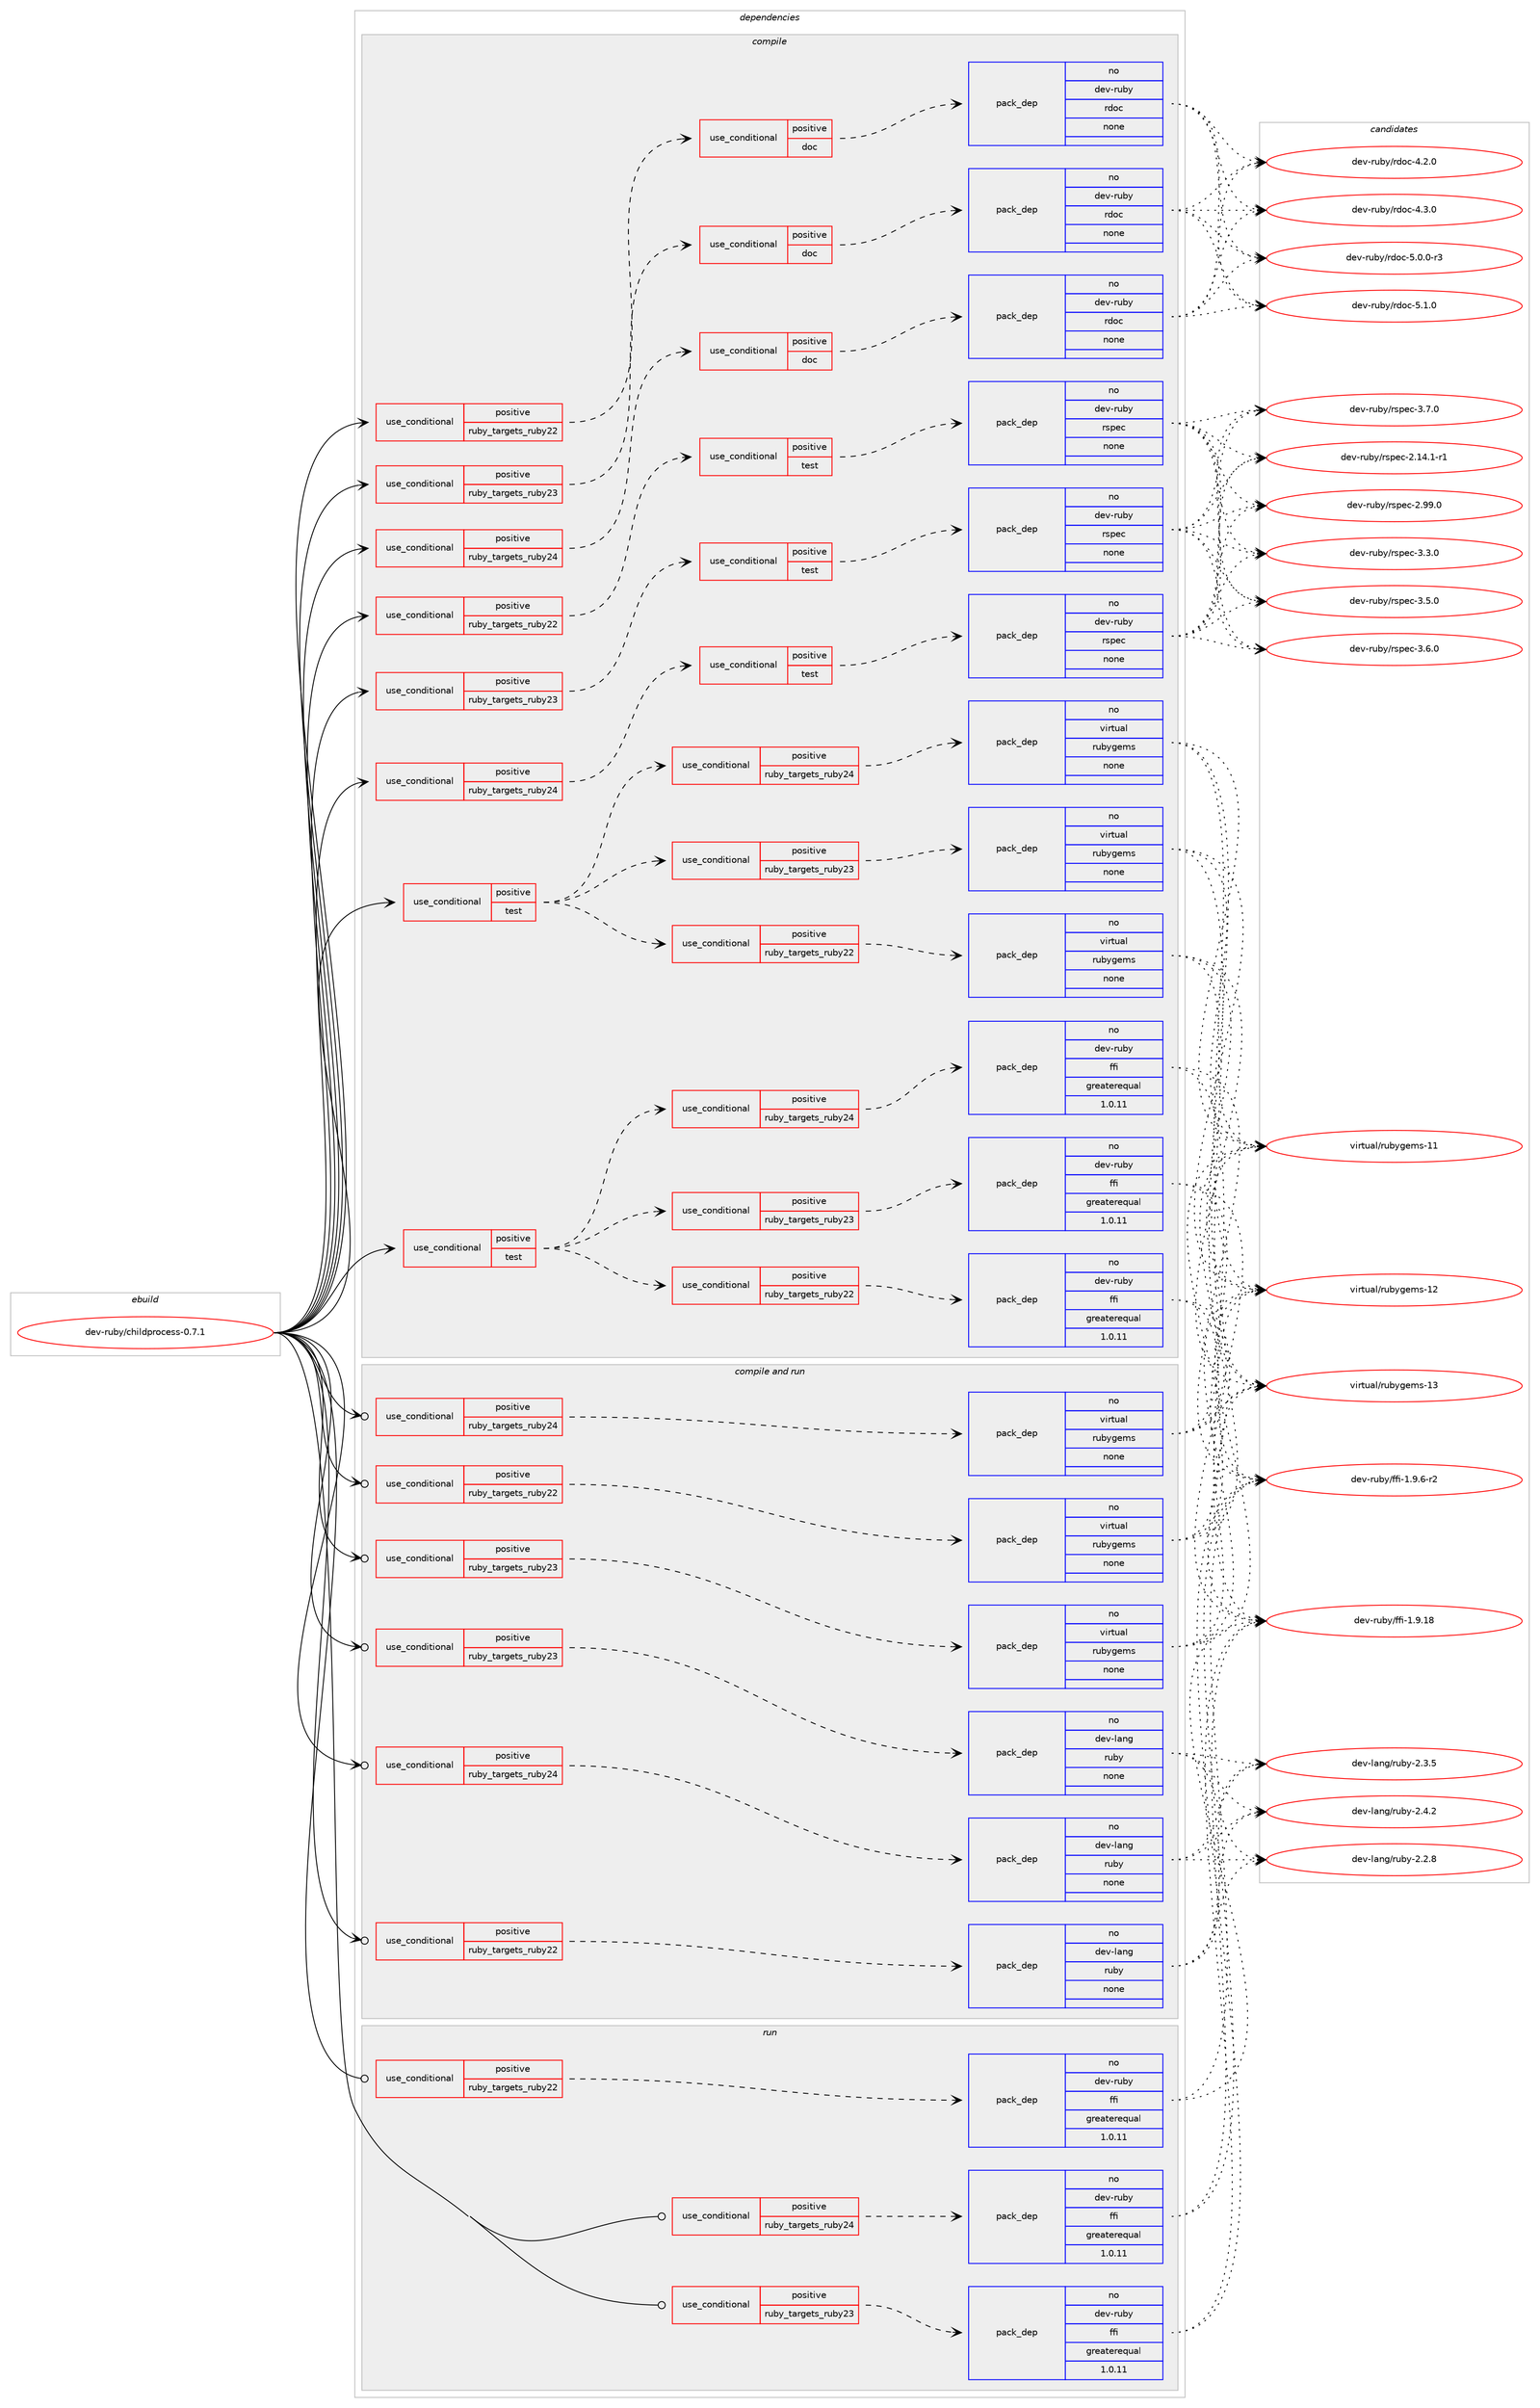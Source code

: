 digraph prolog {

# *************
# Graph options
# *************

newrank=true;
concentrate=true;
compound=true;
graph [rankdir=LR,fontname=Helvetica,fontsize=10,ranksep=1.5];#, ranksep=2.5, nodesep=0.2];
edge  [arrowhead=vee];
node  [fontname=Helvetica,fontsize=10];

# **********
# The ebuild
# **********

subgraph cluster_leftcol {
color=gray;
rank=same;
label=<<i>ebuild</i>>;
id [label="dev-ruby/childprocess-0.7.1", color=red, width=4, href="../dev-ruby/childprocess-0.7.1.svg"];
}

# ****************
# The dependencies
# ****************

subgraph cluster_midcol {
color=gray;
label=<<i>dependencies</i>>;
subgraph cluster_compile {
fillcolor="#eeeeee";
style=filled;
label=<<i>compile</i>>;
subgraph cond53985 {
dependency232827 [label=<<TABLE BORDER="0" CELLBORDER="1" CELLSPACING="0" CELLPADDING="4"><TR><TD ROWSPAN="3" CELLPADDING="10">use_conditional</TD></TR><TR><TD>positive</TD></TR><TR><TD>ruby_targets_ruby22</TD></TR></TABLE>>, shape=none, color=red];
subgraph cond53986 {
dependency232828 [label=<<TABLE BORDER="0" CELLBORDER="1" CELLSPACING="0" CELLPADDING="4"><TR><TD ROWSPAN="3" CELLPADDING="10">use_conditional</TD></TR><TR><TD>positive</TD></TR><TR><TD>doc</TD></TR></TABLE>>, shape=none, color=red];
subgraph pack174768 {
dependency232829 [label=<<TABLE BORDER="0" CELLBORDER="1" CELLSPACING="0" CELLPADDING="4" WIDTH="220"><TR><TD ROWSPAN="6" CELLPADDING="30">pack_dep</TD></TR><TR><TD WIDTH="110">no</TD></TR><TR><TD>dev-ruby</TD></TR><TR><TD>rdoc</TD></TR><TR><TD>none</TD></TR><TR><TD></TD></TR></TABLE>>, shape=none, color=blue];
}
dependency232828:e -> dependency232829:w [weight=20,style="dashed",arrowhead="vee"];
}
dependency232827:e -> dependency232828:w [weight=20,style="dashed",arrowhead="vee"];
}
id:e -> dependency232827:w [weight=20,style="solid",arrowhead="vee"];
subgraph cond53987 {
dependency232830 [label=<<TABLE BORDER="0" CELLBORDER="1" CELLSPACING="0" CELLPADDING="4"><TR><TD ROWSPAN="3" CELLPADDING="10">use_conditional</TD></TR><TR><TD>positive</TD></TR><TR><TD>ruby_targets_ruby22</TD></TR></TABLE>>, shape=none, color=red];
subgraph cond53988 {
dependency232831 [label=<<TABLE BORDER="0" CELLBORDER="1" CELLSPACING="0" CELLPADDING="4"><TR><TD ROWSPAN="3" CELLPADDING="10">use_conditional</TD></TR><TR><TD>positive</TD></TR><TR><TD>test</TD></TR></TABLE>>, shape=none, color=red];
subgraph pack174769 {
dependency232832 [label=<<TABLE BORDER="0" CELLBORDER="1" CELLSPACING="0" CELLPADDING="4" WIDTH="220"><TR><TD ROWSPAN="6" CELLPADDING="30">pack_dep</TD></TR><TR><TD WIDTH="110">no</TD></TR><TR><TD>dev-ruby</TD></TR><TR><TD>rspec</TD></TR><TR><TD>none</TD></TR><TR><TD></TD></TR></TABLE>>, shape=none, color=blue];
}
dependency232831:e -> dependency232832:w [weight=20,style="dashed",arrowhead="vee"];
}
dependency232830:e -> dependency232831:w [weight=20,style="dashed",arrowhead="vee"];
}
id:e -> dependency232830:w [weight=20,style="solid",arrowhead="vee"];
subgraph cond53989 {
dependency232833 [label=<<TABLE BORDER="0" CELLBORDER="1" CELLSPACING="0" CELLPADDING="4"><TR><TD ROWSPAN="3" CELLPADDING="10">use_conditional</TD></TR><TR><TD>positive</TD></TR><TR><TD>ruby_targets_ruby23</TD></TR></TABLE>>, shape=none, color=red];
subgraph cond53990 {
dependency232834 [label=<<TABLE BORDER="0" CELLBORDER="1" CELLSPACING="0" CELLPADDING="4"><TR><TD ROWSPAN="3" CELLPADDING="10">use_conditional</TD></TR><TR><TD>positive</TD></TR><TR><TD>doc</TD></TR></TABLE>>, shape=none, color=red];
subgraph pack174770 {
dependency232835 [label=<<TABLE BORDER="0" CELLBORDER="1" CELLSPACING="0" CELLPADDING="4" WIDTH="220"><TR><TD ROWSPAN="6" CELLPADDING="30">pack_dep</TD></TR><TR><TD WIDTH="110">no</TD></TR><TR><TD>dev-ruby</TD></TR><TR><TD>rdoc</TD></TR><TR><TD>none</TD></TR><TR><TD></TD></TR></TABLE>>, shape=none, color=blue];
}
dependency232834:e -> dependency232835:w [weight=20,style="dashed",arrowhead="vee"];
}
dependency232833:e -> dependency232834:w [weight=20,style="dashed",arrowhead="vee"];
}
id:e -> dependency232833:w [weight=20,style="solid",arrowhead="vee"];
subgraph cond53991 {
dependency232836 [label=<<TABLE BORDER="0" CELLBORDER="1" CELLSPACING="0" CELLPADDING="4"><TR><TD ROWSPAN="3" CELLPADDING="10">use_conditional</TD></TR><TR><TD>positive</TD></TR><TR><TD>ruby_targets_ruby23</TD></TR></TABLE>>, shape=none, color=red];
subgraph cond53992 {
dependency232837 [label=<<TABLE BORDER="0" CELLBORDER="1" CELLSPACING="0" CELLPADDING="4"><TR><TD ROWSPAN="3" CELLPADDING="10">use_conditional</TD></TR><TR><TD>positive</TD></TR><TR><TD>test</TD></TR></TABLE>>, shape=none, color=red];
subgraph pack174771 {
dependency232838 [label=<<TABLE BORDER="0" CELLBORDER="1" CELLSPACING="0" CELLPADDING="4" WIDTH="220"><TR><TD ROWSPAN="6" CELLPADDING="30">pack_dep</TD></TR><TR><TD WIDTH="110">no</TD></TR><TR><TD>dev-ruby</TD></TR><TR><TD>rspec</TD></TR><TR><TD>none</TD></TR><TR><TD></TD></TR></TABLE>>, shape=none, color=blue];
}
dependency232837:e -> dependency232838:w [weight=20,style="dashed",arrowhead="vee"];
}
dependency232836:e -> dependency232837:w [weight=20,style="dashed",arrowhead="vee"];
}
id:e -> dependency232836:w [weight=20,style="solid",arrowhead="vee"];
subgraph cond53993 {
dependency232839 [label=<<TABLE BORDER="0" CELLBORDER="1" CELLSPACING="0" CELLPADDING="4"><TR><TD ROWSPAN="3" CELLPADDING="10">use_conditional</TD></TR><TR><TD>positive</TD></TR><TR><TD>ruby_targets_ruby24</TD></TR></TABLE>>, shape=none, color=red];
subgraph cond53994 {
dependency232840 [label=<<TABLE BORDER="0" CELLBORDER="1" CELLSPACING="0" CELLPADDING="4"><TR><TD ROWSPAN="3" CELLPADDING="10">use_conditional</TD></TR><TR><TD>positive</TD></TR><TR><TD>doc</TD></TR></TABLE>>, shape=none, color=red];
subgraph pack174772 {
dependency232841 [label=<<TABLE BORDER="0" CELLBORDER="1" CELLSPACING="0" CELLPADDING="4" WIDTH="220"><TR><TD ROWSPAN="6" CELLPADDING="30">pack_dep</TD></TR><TR><TD WIDTH="110">no</TD></TR><TR><TD>dev-ruby</TD></TR><TR><TD>rdoc</TD></TR><TR><TD>none</TD></TR><TR><TD></TD></TR></TABLE>>, shape=none, color=blue];
}
dependency232840:e -> dependency232841:w [weight=20,style="dashed",arrowhead="vee"];
}
dependency232839:e -> dependency232840:w [weight=20,style="dashed",arrowhead="vee"];
}
id:e -> dependency232839:w [weight=20,style="solid",arrowhead="vee"];
subgraph cond53995 {
dependency232842 [label=<<TABLE BORDER="0" CELLBORDER="1" CELLSPACING="0" CELLPADDING="4"><TR><TD ROWSPAN="3" CELLPADDING="10">use_conditional</TD></TR><TR><TD>positive</TD></TR><TR><TD>ruby_targets_ruby24</TD></TR></TABLE>>, shape=none, color=red];
subgraph cond53996 {
dependency232843 [label=<<TABLE BORDER="0" CELLBORDER="1" CELLSPACING="0" CELLPADDING="4"><TR><TD ROWSPAN="3" CELLPADDING="10">use_conditional</TD></TR><TR><TD>positive</TD></TR><TR><TD>test</TD></TR></TABLE>>, shape=none, color=red];
subgraph pack174773 {
dependency232844 [label=<<TABLE BORDER="0" CELLBORDER="1" CELLSPACING="0" CELLPADDING="4" WIDTH="220"><TR><TD ROWSPAN="6" CELLPADDING="30">pack_dep</TD></TR><TR><TD WIDTH="110">no</TD></TR><TR><TD>dev-ruby</TD></TR><TR><TD>rspec</TD></TR><TR><TD>none</TD></TR><TR><TD></TD></TR></TABLE>>, shape=none, color=blue];
}
dependency232843:e -> dependency232844:w [weight=20,style="dashed",arrowhead="vee"];
}
dependency232842:e -> dependency232843:w [weight=20,style="dashed",arrowhead="vee"];
}
id:e -> dependency232842:w [weight=20,style="solid",arrowhead="vee"];
subgraph cond53997 {
dependency232845 [label=<<TABLE BORDER="0" CELLBORDER="1" CELLSPACING="0" CELLPADDING="4"><TR><TD ROWSPAN="3" CELLPADDING="10">use_conditional</TD></TR><TR><TD>positive</TD></TR><TR><TD>test</TD></TR></TABLE>>, shape=none, color=red];
subgraph cond53998 {
dependency232846 [label=<<TABLE BORDER="0" CELLBORDER="1" CELLSPACING="0" CELLPADDING="4"><TR><TD ROWSPAN="3" CELLPADDING="10">use_conditional</TD></TR><TR><TD>positive</TD></TR><TR><TD>ruby_targets_ruby22</TD></TR></TABLE>>, shape=none, color=red];
subgraph pack174774 {
dependency232847 [label=<<TABLE BORDER="0" CELLBORDER="1" CELLSPACING="0" CELLPADDING="4" WIDTH="220"><TR><TD ROWSPAN="6" CELLPADDING="30">pack_dep</TD></TR><TR><TD WIDTH="110">no</TD></TR><TR><TD>dev-ruby</TD></TR><TR><TD>ffi</TD></TR><TR><TD>greaterequal</TD></TR><TR><TD>1.0.11</TD></TR></TABLE>>, shape=none, color=blue];
}
dependency232846:e -> dependency232847:w [weight=20,style="dashed",arrowhead="vee"];
}
dependency232845:e -> dependency232846:w [weight=20,style="dashed",arrowhead="vee"];
subgraph cond53999 {
dependency232848 [label=<<TABLE BORDER="0" CELLBORDER="1" CELLSPACING="0" CELLPADDING="4"><TR><TD ROWSPAN="3" CELLPADDING="10">use_conditional</TD></TR><TR><TD>positive</TD></TR><TR><TD>ruby_targets_ruby23</TD></TR></TABLE>>, shape=none, color=red];
subgraph pack174775 {
dependency232849 [label=<<TABLE BORDER="0" CELLBORDER="1" CELLSPACING="0" CELLPADDING="4" WIDTH="220"><TR><TD ROWSPAN="6" CELLPADDING="30">pack_dep</TD></TR><TR><TD WIDTH="110">no</TD></TR><TR><TD>dev-ruby</TD></TR><TR><TD>ffi</TD></TR><TR><TD>greaterequal</TD></TR><TR><TD>1.0.11</TD></TR></TABLE>>, shape=none, color=blue];
}
dependency232848:e -> dependency232849:w [weight=20,style="dashed",arrowhead="vee"];
}
dependency232845:e -> dependency232848:w [weight=20,style="dashed",arrowhead="vee"];
subgraph cond54000 {
dependency232850 [label=<<TABLE BORDER="0" CELLBORDER="1" CELLSPACING="0" CELLPADDING="4"><TR><TD ROWSPAN="3" CELLPADDING="10">use_conditional</TD></TR><TR><TD>positive</TD></TR><TR><TD>ruby_targets_ruby24</TD></TR></TABLE>>, shape=none, color=red];
subgraph pack174776 {
dependency232851 [label=<<TABLE BORDER="0" CELLBORDER="1" CELLSPACING="0" CELLPADDING="4" WIDTH="220"><TR><TD ROWSPAN="6" CELLPADDING="30">pack_dep</TD></TR><TR><TD WIDTH="110">no</TD></TR><TR><TD>dev-ruby</TD></TR><TR><TD>ffi</TD></TR><TR><TD>greaterequal</TD></TR><TR><TD>1.0.11</TD></TR></TABLE>>, shape=none, color=blue];
}
dependency232850:e -> dependency232851:w [weight=20,style="dashed",arrowhead="vee"];
}
dependency232845:e -> dependency232850:w [weight=20,style="dashed",arrowhead="vee"];
}
id:e -> dependency232845:w [weight=20,style="solid",arrowhead="vee"];
subgraph cond54001 {
dependency232852 [label=<<TABLE BORDER="0" CELLBORDER="1" CELLSPACING="0" CELLPADDING="4"><TR><TD ROWSPAN="3" CELLPADDING="10">use_conditional</TD></TR><TR><TD>positive</TD></TR><TR><TD>test</TD></TR></TABLE>>, shape=none, color=red];
subgraph cond54002 {
dependency232853 [label=<<TABLE BORDER="0" CELLBORDER="1" CELLSPACING="0" CELLPADDING="4"><TR><TD ROWSPAN="3" CELLPADDING="10">use_conditional</TD></TR><TR><TD>positive</TD></TR><TR><TD>ruby_targets_ruby22</TD></TR></TABLE>>, shape=none, color=red];
subgraph pack174777 {
dependency232854 [label=<<TABLE BORDER="0" CELLBORDER="1" CELLSPACING="0" CELLPADDING="4" WIDTH="220"><TR><TD ROWSPAN="6" CELLPADDING="30">pack_dep</TD></TR><TR><TD WIDTH="110">no</TD></TR><TR><TD>virtual</TD></TR><TR><TD>rubygems</TD></TR><TR><TD>none</TD></TR><TR><TD></TD></TR></TABLE>>, shape=none, color=blue];
}
dependency232853:e -> dependency232854:w [weight=20,style="dashed",arrowhead="vee"];
}
dependency232852:e -> dependency232853:w [weight=20,style="dashed",arrowhead="vee"];
subgraph cond54003 {
dependency232855 [label=<<TABLE BORDER="0" CELLBORDER="1" CELLSPACING="0" CELLPADDING="4"><TR><TD ROWSPAN="3" CELLPADDING="10">use_conditional</TD></TR><TR><TD>positive</TD></TR><TR><TD>ruby_targets_ruby23</TD></TR></TABLE>>, shape=none, color=red];
subgraph pack174778 {
dependency232856 [label=<<TABLE BORDER="0" CELLBORDER="1" CELLSPACING="0" CELLPADDING="4" WIDTH="220"><TR><TD ROWSPAN="6" CELLPADDING="30">pack_dep</TD></TR><TR><TD WIDTH="110">no</TD></TR><TR><TD>virtual</TD></TR><TR><TD>rubygems</TD></TR><TR><TD>none</TD></TR><TR><TD></TD></TR></TABLE>>, shape=none, color=blue];
}
dependency232855:e -> dependency232856:w [weight=20,style="dashed",arrowhead="vee"];
}
dependency232852:e -> dependency232855:w [weight=20,style="dashed",arrowhead="vee"];
subgraph cond54004 {
dependency232857 [label=<<TABLE BORDER="0" CELLBORDER="1" CELLSPACING="0" CELLPADDING="4"><TR><TD ROWSPAN="3" CELLPADDING="10">use_conditional</TD></TR><TR><TD>positive</TD></TR><TR><TD>ruby_targets_ruby24</TD></TR></TABLE>>, shape=none, color=red];
subgraph pack174779 {
dependency232858 [label=<<TABLE BORDER="0" CELLBORDER="1" CELLSPACING="0" CELLPADDING="4" WIDTH="220"><TR><TD ROWSPAN="6" CELLPADDING="30">pack_dep</TD></TR><TR><TD WIDTH="110">no</TD></TR><TR><TD>virtual</TD></TR><TR><TD>rubygems</TD></TR><TR><TD>none</TD></TR><TR><TD></TD></TR></TABLE>>, shape=none, color=blue];
}
dependency232857:e -> dependency232858:w [weight=20,style="dashed",arrowhead="vee"];
}
dependency232852:e -> dependency232857:w [weight=20,style="dashed",arrowhead="vee"];
}
id:e -> dependency232852:w [weight=20,style="solid",arrowhead="vee"];
}
subgraph cluster_compileandrun {
fillcolor="#eeeeee";
style=filled;
label=<<i>compile and run</i>>;
subgraph cond54005 {
dependency232859 [label=<<TABLE BORDER="0" CELLBORDER="1" CELLSPACING="0" CELLPADDING="4"><TR><TD ROWSPAN="3" CELLPADDING="10">use_conditional</TD></TR><TR><TD>positive</TD></TR><TR><TD>ruby_targets_ruby22</TD></TR></TABLE>>, shape=none, color=red];
subgraph pack174780 {
dependency232860 [label=<<TABLE BORDER="0" CELLBORDER="1" CELLSPACING="0" CELLPADDING="4" WIDTH="220"><TR><TD ROWSPAN="6" CELLPADDING="30">pack_dep</TD></TR><TR><TD WIDTH="110">no</TD></TR><TR><TD>dev-lang</TD></TR><TR><TD>ruby</TD></TR><TR><TD>none</TD></TR><TR><TD></TD></TR></TABLE>>, shape=none, color=blue];
}
dependency232859:e -> dependency232860:w [weight=20,style="dashed",arrowhead="vee"];
}
id:e -> dependency232859:w [weight=20,style="solid",arrowhead="odotvee"];
subgraph cond54006 {
dependency232861 [label=<<TABLE BORDER="0" CELLBORDER="1" CELLSPACING="0" CELLPADDING="4"><TR><TD ROWSPAN="3" CELLPADDING="10">use_conditional</TD></TR><TR><TD>positive</TD></TR><TR><TD>ruby_targets_ruby22</TD></TR></TABLE>>, shape=none, color=red];
subgraph pack174781 {
dependency232862 [label=<<TABLE BORDER="0" CELLBORDER="1" CELLSPACING="0" CELLPADDING="4" WIDTH="220"><TR><TD ROWSPAN="6" CELLPADDING="30">pack_dep</TD></TR><TR><TD WIDTH="110">no</TD></TR><TR><TD>virtual</TD></TR><TR><TD>rubygems</TD></TR><TR><TD>none</TD></TR><TR><TD></TD></TR></TABLE>>, shape=none, color=blue];
}
dependency232861:e -> dependency232862:w [weight=20,style="dashed",arrowhead="vee"];
}
id:e -> dependency232861:w [weight=20,style="solid",arrowhead="odotvee"];
subgraph cond54007 {
dependency232863 [label=<<TABLE BORDER="0" CELLBORDER="1" CELLSPACING="0" CELLPADDING="4"><TR><TD ROWSPAN="3" CELLPADDING="10">use_conditional</TD></TR><TR><TD>positive</TD></TR><TR><TD>ruby_targets_ruby23</TD></TR></TABLE>>, shape=none, color=red];
subgraph pack174782 {
dependency232864 [label=<<TABLE BORDER="0" CELLBORDER="1" CELLSPACING="0" CELLPADDING="4" WIDTH="220"><TR><TD ROWSPAN="6" CELLPADDING="30">pack_dep</TD></TR><TR><TD WIDTH="110">no</TD></TR><TR><TD>dev-lang</TD></TR><TR><TD>ruby</TD></TR><TR><TD>none</TD></TR><TR><TD></TD></TR></TABLE>>, shape=none, color=blue];
}
dependency232863:e -> dependency232864:w [weight=20,style="dashed",arrowhead="vee"];
}
id:e -> dependency232863:w [weight=20,style="solid",arrowhead="odotvee"];
subgraph cond54008 {
dependency232865 [label=<<TABLE BORDER="0" CELLBORDER="1" CELLSPACING="0" CELLPADDING="4"><TR><TD ROWSPAN="3" CELLPADDING="10">use_conditional</TD></TR><TR><TD>positive</TD></TR><TR><TD>ruby_targets_ruby23</TD></TR></TABLE>>, shape=none, color=red];
subgraph pack174783 {
dependency232866 [label=<<TABLE BORDER="0" CELLBORDER="1" CELLSPACING="0" CELLPADDING="4" WIDTH="220"><TR><TD ROWSPAN="6" CELLPADDING="30">pack_dep</TD></TR><TR><TD WIDTH="110">no</TD></TR><TR><TD>virtual</TD></TR><TR><TD>rubygems</TD></TR><TR><TD>none</TD></TR><TR><TD></TD></TR></TABLE>>, shape=none, color=blue];
}
dependency232865:e -> dependency232866:w [weight=20,style="dashed",arrowhead="vee"];
}
id:e -> dependency232865:w [weight=20,style="solid",arrowhead="odotvee"];
subgraph cond54009 {
dependency232867 [label=<<TABLE BORDER="0" CELLBORDER="1" CELLSPACING="0" CELLPADDING="4"><TR><TD ROWSPAN="3" CELLPADDING="10">use_conditional</TD></TR><TR><TD>positive</TD></TR><TR><TD>ruby_targets_ruby24</TD></TR></TABLE>>, shape=none, color=red];
subgraph pack174784 {
dependency232868 [label=<<TABLE BORDER="0" CELLBORDER="1" CELLSPACING="0" CELLPADDING="4" WIDTH="220"><TR><TD ROWSPAN="6" CELLPADDING="30">pack_dep</TD></TR><TR><TD WIDTH="110">no</TD></TR><TR><TD>dev-lang</TD></TR><TR><TD>ruby</TD></TR><TR><TD>none</TD></TR><TR><TD></TD></TR></TABLE>>, shape=none, color=blue];
}
dependency232867:e -> dependency232868:w [weight=20,style="dashed",arrowhead="vee"];
}
id:e -> dependency232867:w [weight=20,style="solid",arrowhead="odotvee"];
subgraph cond54010 {
dependency232869 [label=<<TABLE BORDER="0" CELLBORDER="1" CELLSPACING="0" CELLPADDING="4"><TR><TD ROWSPAN="3" CELLPADDING="10">use_conditional</TD></TR><TR><TD>positive</TD></TR><TR><TD>ruby_targets_ruby24</TD></TR></TABLE>>, shape=none, color=red];
subgraph pack174785 {
dependency232870 [label=<<TABLE BORDER="0" CELLBORDER="1" CELLSPACING="0" CELLPADDING="4" WIDTH="220"><TR><TD ROWSPAN="6" CELLPADDING="30">pack_dep</TD></TR><TR><TD WIDTH="110">no</TD></TR><TR><TD>virtual</TD></TR><TR><TD>rubygems</TD></TR><TR><TD>none</TD></TR><TR><TD></TD></TR></TABLE>>, shape=none, color=blue];
}
dependency232869:e -> dependency232870:w [weight=20,style="dashed",arrowhead="vee"];
}
id:e -> dependency232869:w [weight=20,style="solid",arrowhead="odotvee"];
}
subgraph cluster_run {
fillcolor="#eeeeee";
style=filled;
label=<<i>run</i>>;
subgraph cond54011 {
dependency232871 [label=<<TABLE BORDER="0" CELLBORDER="1" CELLSPACING="0" CELLPADDING="4"><TR><TD ROWSPAN="3" CELLPADDING="10">use_conditional</TD></TR><TR><TD>positive</TD></TR><TR><TD>ruby_targets_ruby22</TD></TR></TABLE>>, shape=none, color=red];
subgraph pack174786 {
dependency232872 [label=<<TABLE BORDER="0" CELLBORDER="1" CELLSPACING="0" CELLPADDING="4" WIDTH="220"><TR><TD ROWSPAN="6" CELLPADDING="30">pack_dep</TD></TR><TR><TD WIDTH="110">no</TD></TR><TR><TD>dev-ruby</TD></TR><TR><TD>ffi</TD></TR><TR><TD>greaterequal</TD></TR><TR><TD>1.0.11</TD></TR></TABLE>>, shape=none, color=blue];
}
dependency232871:e -> dependency232872:w [weight=20,style="dashed",arrowhead="vee"];
}
id:e -> dependency232871:w [weight=20,style="solid",arrowhead="odot"];
subgraph cond54012 {
dependency232873 [label=<<TABLE BORDER="0" CELLBORDER="1" CELLSPACING="0" CELLPADDING="4"><TR><TD ROWSPAN="3" CELLPADDING="10">use_conditional</TD></TR><TR><TD>positive</TD></TR><TR><TD>ruby_targets_ruby23</TD></TR></TABLE>>, shape=none, color=red];
subgraph pack174787 {
dependency232874 [label=<<TABLE BORDER="0" CELLBORDER="1" CELLSPACING="0" CELLPADDING="4" WIDTH="220"><TR><TD ROWSPAN="6" CELLPADDING="30">pack_dep</TD></TR><TR><TD WIDTH="110">no</TD></TR><TR><TD>dev-ruby</TD></TR><TR><TD>ffi</TD></TR><TR><TD>greaterequal</TD></TR><TR><TD>1.0.11</TD></TR></TABLE>>, shape=none, color=blue];
}
dependency232873:e -> dependency232874:w [weight=20,style="dashed",arrowhead="vee"];
}
id:e -> dependency232873:w [weight=20,style="solid",arrowhead="odot"];
subgraph cond54013 {
dependency232875 [label=<<TABLE BORDER="0" CELLBORDER="1" CELLSPACING="0" CELLPADDING="4"><TR><TD ROWSPAN="3" CELLPADDING="10">use_conditional</TD></TR><TR><TD>positive</TD></TR><TR><TD>ruby_targets_ruby24</TD></TR></TABLE>>, shape=none, color=red];
subgraph pack174788 {
dependency232876 [label=<<TABLE BORDER="0" CELLBORDER="1" CELLSPACING="0" CELLPADDING="4" WIDTH="220"><TR><TD ROWSPAN="6" CELLPADDING="30">pack_dep</TD></TR><TR><TD WIDTH="110">no</TD></TR><TR><TD>dev-ruby</TD></TR><TR><TD>ffi</TD></TR><TR><TD>greaterequal</TD></TR><TR><TD>1.0.11</TD></TR></TABLE>>, shape=none, color=blue];
}
dependency232875:e -> dependency232876:w [weight=20,style="dashed",arrowhead="vee"];
}
id:e -> dependency232875:w [weight=20,style="solid",arrowhead="odot"];
}
}

# **************
# The candidates
# **************

subgraph cluster_choices {
rank=same;
color=gray;
label=<<i>candidates</i>>;

subgraph choice174768 {
color=black;
nodesep=1;
choice10010111845114117981214711410011199455246504648 [label="dev-ruby/rdoc-4.2.0", color=red, width=4,href="../dev-ruby/rdoc-4.2.0.svg"];
choice10010111845114117981214711410011199455246514648 [label="dev-ruby/rdoc-4.3.0", color=red, width=4,href="../dev-ruby/rdoc-4.3.0.svg"];
choice100101118451141179812147114100111994553464846484511451 [label="dev-ruby/rdoc-5.0.0-r3", color=red, width=4,href="../dev-ruby/rdoc-5.0.0-r3.svg"];
choice10010111845114117981214711410011199455346494648 [label="dev-ruby/rdoc-5.1.0", color=red, width=4,href="../dev-ruby/rdoc-5.1.0.svg"];
dependency232829:e -> choice10010111845114117981214711410011199455246504648:w [style=dotted,weight="100"];
dependency232829:e -> choice10010111845114117981214711410011199455246514648:w [style=dotted,weight="100"];
dependency232829:e -> choice100101118451141179812147114100111994553464846484511451:w [style=dotted,weight="100"];
dependency232829:e -> choice10010111845114117981214711410011199455346494648:w [style=dotted,weight="100"];
}
subgraph choice174769 {
color=black;
nodesep=1;
choice10010111845114117981214711411511210199455046495246494511449 [label="dev-ruby/rspec-2.14.1-r1", color=red, width=4,href="../dev-ruby/rspec-2.14.1-r1.svg"];
choice1001011184511411798121471141151121019945504657574648 [label="dev-ruby/rspec-2.99.0", color=red, width=4,href="../dev-ruby/rspec-2.99.0.svg"];
choice10010111845114117981214711411511210199455146514648 [label="dev-ruby/rspec-3.3.0", color=red, width=4,href="../dev-ruby/rspec-3.3.0.svg"];
choice10010111845114117981214711411511210199455146534648 [label="dev-ruby/rspec-3.5.0", color=red, width=4,href="../dev-ruby/rspec-3.5.0.svg"];
choice10010111845114117981214711411511210199455146544648 [label="dev-ruby/rspec-3.6.0", color=red, width=4,href="../dev-ruby/rspec-3.6.0.svg"];
choice10010111845114117981214711411511210199455146554648 [label="dev-ruby/rspec-3.7.0", color=red, width=4,href="../dev-ruby/rspec-3.7.0.svg"];
dependency232832:e -> choice10010111845114117981214711411511210199455046495246494511449:w [style=dotted,weight="100"];
dependency232832:e -> choice1001011184511411798121471141151121019945504657574648:w [style=dotted,weight="100"];
dependency232832:e -> choice10010111845114117981214711411511210199455146514648:w [style=dotted,weight="100"];
dependency232832:e -> choice10010111845114117981214711411511210199455146534648:w [style=dotted,weight="100"];
dependency232832:e -> choice10010111845114117981214711411511210199455146544648:w [style=dotted,weight="100"];
dependency232832:e -> choice10010111845114117981214711411511210199455146554648:w [style=dotted,weight="100"];
}
subgraph choice174770 {
color=black;
nodesep=1;
choice10010111845114117981214711410011199455246504648 [label="dev-ruby/rdoc-4.2.0", color=red, width=4,href="../dev-ruby/rdoc-4.2.0.svg"];
choice10010111845114117981214711410011199455246514648 [label="dev-ruby/rdoc-4.3.0", color=red, width=4,href="../dev-ruby/rdoc-4.3.0.svg"];
choice100101118451141179812147114100111994553464846484511451 [label="dev-ruby/rdoc-5.0.0-r3", color=red, width=4,href="../dev-ruby/rdoc-5.0.0-r3.svg"];
choice10010111845114117981214711410011199455346494648 [label="dev-ruby/rdoc-5.1.0", color=red, width=4,href="../dev-ruby/rdoc-5.1.0.svg"];
dependency232835:e -> choice10010111845114117981214711410011199455246504648:w [style=dotted,weight="100"];
dependency232835:e -> choice10010111845114117981214711410011199455246514648:w [style=dotted,weight="100"];
dependency232835:e -> choice100101118451141179812147114100111994553464846484511451:w [style=dotted,weight="100"];
dependency232835:e -> choice10010111845114117981214711410011199455346494648:w [style=dotted,weight="100"];
}
subgraph choice174771 {
color=black;
nodesep=1;
choice10010111845114117981214711411511210199455046495246494511449 [label="dev-ruby/rspec-2.14.1-r1", color=red, width=4,href="../dev-ruby/rspec-2.14.1-r1.svg"];
choice1001011184511411798121471141151121019945504657574648 [label="dev-ruby/rspec-2.99.0", color=red, width=4,href="../dev-ruby/rspec-2.99.0.svg"];
choice10010111845114117981214711411511210199455146514648 [label="dev-ruby/rspec-3.3.0", color=red, width=4,href="../dev-ruby/rspec-3.3.0.svg"];
choice10010111845114117981214711411511210199455146534648 [label="dev-ruby/rspec-3.5.0", color=red, width=4,href="../dev-ruby/rspec-3.5.0.svg"];
choice10010111845114117981214711411511210199455146544648 [label="dev-ruby/rspec-3.6.0", color=red, width=4,href="../dev-ruby/rspec-3.6.0.svg"];
choice10010111845114117981214711411511210199455146554648 [label="dev-ruby/rspec-3.7.0", color=red, width=4,href="../dev-ruby/rspec-3.7.0.svg"];
dependency232838:e -> choice10010111845114117981214711411511210199455046495246494511449:w [style=dotted,weight="100"];
dependency232838:e -> choice1001011184511411798121471141151121019945504657574648:w [style=dotted,weight="100"];
dependency232838:e -> choice10010111845114117981214711411511210199455146514648:w [style=dotted,weight="100"];
dependency232838:e -> choice10010111845114117981214711411511210199455146534648:w [style=dotted,weight="100"];
dependency232838:e -> choice10010111845114117981214711411511210199455146544648:w [style=dotted,weight="100"];
dependency232838:e -> choice10010111845114117981214711411511210199455146554648:w [style=dotted,weight="100"];
}
subgraph choice174772 {
color=black;
nodesep=1;
choice10010111845114117981214711410011199455246504648 [label="dev-ruby/rdoc-4.2.0", color=red, width=4,href="../dev-ruby/rdoc-4.2.0.svg"];
choice10010111845114117981214711410011199455246514648 [label="dev-ruby/rdoc-4.3.0", color=red, width=4,href="../dev-ruby/rdoc-4.3.0.svg"];
choice100101118451141179812147114100111994553464846484511451 [label="dev-ruby/rdoc-5.0.0-r3", color=red, width=4,href="../dev-ruby/rdoc-5.0.0-r3.svg"];
choice10010111845114117981214711410011199455346494648 [label="dev-ruby/rdoc-5.1.0", color=red, width=4,href="../dev-ruby/rdoc-5.1.0.svg"];
dependency232841:e -> choice10010111845114117981214711410011199455246504648:w [style=dotted,weight="100"];
dependency232841:e -> choice10010111845114117981214711410011199455246514648:w [style=dotted,weight="100"];
dependency232841:e -> choice100101118451141179812147114100111994553464846484511451:w [style=dotted,weight="100"];
dependency232841:e -> choice10010111845114117981214711410011199455346494648:w [style=dotted,weight="100"];
}
subgraph choice174773 {
color=black;
nodesep=1;
choice10010111845114117981214711411511210199455046495246494511449 [label="dev-ruby/rspec-2.14.1-r1", color=red, width=4,href="../dev-ruby/rspec-2.14.1-r1.svg"];
choice1001011184511411798121471141151121019945504657574648 [label="dev-ruby/rspec-2.99.0", color=red, width=4,href="../dev-ruby/rspec-2.99.0.svg"];
choice10010111845114117981214711411511210199455146514648 [label="dev-ruby/rspec-3.3.0", color=red, width=4,href="../dev-ruby/rspec-3.3.0.svg"];
choice10010111845114117981214711411511210199455146534648 [label="dev-ruby/rspec-3.5.0", color=red, width=4,href="../dev-ruby/rspec-3.5.0.svg"];
choice10010111845114117981214711411511210199455146544648 [label="dev-ruby/rspec-3.6.0", color=red, width=4,href="../dev-ruby/rspec-3.6.0.svg"];
choice10010111845114117981214711411511210199455146554648 [label="dev-ruby/rspec-3.7.0", color=red, width=4,href="../dev-ruby/rspec-3.7.0.svg"];
dependency232844:e -> choice10010111845114117981214711411511210199455046495246494511449:w [style=dotted,weight="100"];
dependency232844:e -> choice1001011184511411798121471141151121019945504657574648:w [style=dotted,weight="100"];
dependency232844:e -> choice10010111845114117981214711411511210199455146514648:w [style=dotted,weight="100"];
dependency232844:e -> choice10010111845114117981214711411511210199455146534648:w [style=dotted,weight="100"];
dependency232844:e -> choice10010111845114117981214711411511210199455146544648:w [style=dotted,weight="100"];
dependency232844:e -> choice10010111845114117981214711411511210199455146554648:w [style=dotted,weight="100"];
}
subgraph choice174774 {
color=black;
nodesep=1;
choice10010111845114117981214710210210545494657464956 [label="dev-ruby/ffi-1.9.18", color=red, width=4,href="../dev-ruby/ffi-1.9.18.svg"];
choice1001011184511411798121471021021054549465746544511450 [label="dev-ruby/ffi-1.9.6-r2", color=red, width=4,href="../dev-ruby/ffi-1.9.6-r2.svg"];
dependency232847:e -> choice10010111845114117981214710210210545494657464956:w [style=dotted,weight="100"];
dependency232847:e -> choice1001011184511411798121471021021054549465746544511450:w [style=dotted,weight="100"];
}
subgraph choice174775 {
color=black;
nodesep=1;
choice10010111845114117981214710210210545494657464956 [label="dev-ruby/ffi-1.9.18", color=red, width=4,href="../dev-ruby/ffi-1.9.18.svg"];
choice1001011184511411798121471021021054549465746544511450 [label="dev-ruby/ffi-1.9.6-r2", color=red, width=4,href="../dev-ruby/ffi-1.9.6-r2.svg"];
dependency232849:e -> choice10010111845114117981214710210210545494657464956:w [style=dotted,weight="100"];
dependency232849:e -> choice1001011184511411798121471021021054549465746544511450:w [style=dotted,weight="100"];
}
subgraph choice174776 {
color=black;
nodesep=1;
choice10010111845114117981214710210210545494657464956 [label="dev-ruby/ffi-1.9.18", color=red, width=4,href="../dev-ruby/ffi-1.9.18.svg"];
choice1001011184511411798121471021021054549465746544511450 [label="dev-ruby/ffi-1.9.6-r2", color=red, width=4,href="../dev-ruby/ffi-1.9.6-r2.svg"];
dependency232851:e -> choice10010111845114117981214710210210545494657464956:w [style=dotted,weight="100"];
dependency232851:e -> choice1001011184511411798121471021021054549465746544511450:w [style=dotted,weight="100"];
}
subgraph choice174777 {
color=black;
nodesep=1;
choice118105114116117971084711411798121103101109115454949 [label="virtual/rubygems-11", color=red, width=4,href="../virtual/rubygems-11.svg"];
choice118105114116117971084711411798121103101109115454950 [label="virtual/rubygems-12", color=red, width=4,href="../virtual/rubygems-12.svg"];
choice118105114116117971084711411798121103101109115454951 [label="virtual/rubygems-13", color=red, width=4,href="../virtual/rubygems-13.svg"];
dependency232854:e -> choice118105114116117971084711411798121103101109115454949:w [style=dotted,weight="100"];
dependency232854:e -> choice118105114116117971084711411798121103101109115454950:w [style=dotted,weight="100"];
dependency232854:e -> choice118105114116117971084711411798121103101109115454951:w [style=dotted,weight="100"];
}
subgraph choice174778 {
color=black;
nodesep=1;
choice118105114116117971084711411798121103101109115454949 [label="virtual/rubygems-11", color=red, width=4,href="../virtual/rubygems-11.svg"];
choice118105114116117971084711411798121103101109115454950 [label="virtual/rubygems-12", color=red, width=4,href="../virtual/rubygems-12.svg"];
choice118105114116117971084711411798121103101109115454951 [label="virtual/rubygems-13", color=red, width=4,href="../virtual/rubygems-13.svg"];
dependency232856:e -> choice118105114116117971084711411798121103101109115454949:w [style=dotted,weight="100"];
dependency232856:e -> choice118105114116117971084711411798121103101109115454950:w [style=dotted,weight="100"];
dependency232856:e -> choice118105114116117971084711411798121103101109115454951:w [style=dotted,weight="100"];
}
subgraph choice174779 {
color=black;
nodesep=1;
choice118105114116117971084711411798121103101109115454949 [label="virtual/rubygems-11", color=red, width=4,href="../virtual/rubygems-11.svg"];
choice118105114116117971084711411798121103101109115454950 [label="virtual/rubygems-12", color=red, width=4,href="../virtual/rubygems-12.svg"];
choice118105114116117971084711411798121103101109115454951 [label="virtual/rubygems-13", color=red, width=4,href="../virtual/rubygems-13.svg"];
dependency232858:e -> choice118105114116117971084711411798121103101109115454949:w [style=dotted,weight="100"];
dependency232858:e -> choice118105114116117971084711411798121103101109115454950:w [style=dotted,weight="100"];
dependency232858:e -> choice118105114116117971084711411798121103101109115454951:w [style=dotted,weight="100"];
}
subgraph choice174780 {
color=black;
nodesep=1;
choice10010111845108971101034711411798121455046504656 [label="dev-lang/ruby-2.2.8", color=red, width=4,href="../dev-lang/ruby-2.2.8.svg"];
choice10010111845108971101034711411798121455046514653 [label="dev-lang/ruby-2.3.5", color=red, width=4,href="../dev-lang/ruby-2.3.5.svg"];
choice10010111845108971101034711411798121455046524650 [label="dev-lang/ruby-2.4.2", color=red, width=4,href="../dev-lang/ruby-2.4.2.svg"];
dependency232860:e -> choice10010111845108971101034711411798121455046504656:w [style=dotted,weight="100"];
dependency232860:e -> choice10010111845108971101034711411798121455046514653:w [style=dotted,weight="100"];
dependency232860:e -> choice10010111845108971101034711411798121455046524650:w [style=dotted,weight="100"];
}
subgraph choice174781 {
color=black;
nodesep=1;
choice118105114116117971084711411798121103101109115454949 [label="virtual/rubygems-11", color=red, width=4,href="../virtual/rubygems-11.svg"];
choice118105114116117971084711411798121103101109115454950 [label="virtual/rubygems-12", color=red, width=4,href="../virtual/rubygems-12.svg"];
choice118105114116117971084711411798121103101109115454951 [label="virtual/rubygems-13", color=red, width=4,href="../virtual/rubygems-13.svg"];
dependency232862:e -> choice118105114116117971084711411798121103101109115454949:w [style=dotted,weight="100"];
dependency232862:e -> choice118105114116117971084711411798121103101109115454950:w [style=dotted,weight="100"];
dependency232862:e -> choice118105114116117971084711411798121103101109115454951:w [style=dotted,weight="100"];
}
subgraph choice174782 {
color=black;
nodesep=1;
choice10010111845108971101034711411798121455046504656 [label="dev-lang/ruby-2.2.8", color=red, width=4,href="../dev-lang/ruby-2.2.8.svg"];
choice10010111845108971101034711411798121455046514653 [label="dev-lang/ruby-2.3.5", color=red, width=4,href="../dev-lang/ruby-2.3.5.svg"];
choice10010111845108971101034711411798121455046524650 [label="dev-lang/ruby-2.4.2", color=red, width=4,href="../dev-lang/ruby-2.4.2.svg"];
dependency232864:e -> choice10010111845108971101034711411798121455046504656:w [style=dotted,weight="100"];
dependency232864:e -> choice10010111845108971101034711411798121455046514653:w [style=dotted,weight="100"];
dependency232864:e -> choice10010111845108971101034711411798121455046524650:w [style=dotted,weight="100"];
}
subgraph choice174783 {
color=black;
nodesep=1;
choice118105114116117971084711411798121103101109115454949 [label="virtual/rubygems-11", color=red, width=4,href="../virtual/rubygems-11.svg"];
choice118105114116117971084711411798121103101109115454950 [label="virtual/rubygems-12", color=red, width=4,href="../virtual/rubygems-12.svg"];
choice118105114116117971084711411798121103101109115454951 [label="virtual/rubygems-13", color=red, width=4,href="../virtual/rubygems-13.svg"];
dependency232866:e -> choice118105114116117971084711411798121103101109115454949:w [style=dotted,weight="100"];
dependency232866:e -> choice118105114116117971084711411798121103101109115454950:w [style=dotted,weight="100"];
dependency232866:e -> choice118105114116117971084711411798121103101109115454951:w [style=dotted,weight="100"];
}
subgraph choice174784 {
color=black;
nodesep=1;
choice10010111845108971101034711411798121455046504656 [label="dev-lang/ruby-2.2.8", color=red, width=4,href="../dev-lang/ruby-2.2.8.svg"];
choice10010111845108971101034711411798121455046514653 [label="dev-lang/ruby-2.3.5", color=red, width=4,href="../dev-lang/ruby-2.3.5.svg"];
choice10010111845108971101034711411798121455046524650 [label="dev-lang/ruby-2.4.2", color=red, width=4,href="../dev-lang/ruby-2.4.2.svg"];
dependency232868:e -> choice10010111845108971101034711411798121455046504656:w [style=dotted,weight="100"];
dependency232868:e -> choice10010111845108971101034711411798121455046514653:w [style=dotted,weight="100"];
dependency232868:e -> choice10010111845108971101034711411798121455046524650:w [style=dotted,weight="100"];
}
subgraph choice174785 {
color=black;
nodesep=1;
choice118105114116117971084711411798121103101109115454949 [label="virtual/rubygems-11", color=red, width=4,href="../virtual/rubygems-11.svg"];
choice118105114116117971084711411798121103101109115454950 [label="virtual/rubygems-12", color=red, width=4,href="../virtual/rubygems-12.svg"];
choice118105114116117971084711411798121103101109115454951 [label="virtual/rubygems-13", color=red, width=4,href="../virtual/rubygems-13.svg"];
dependency232870:e -> choice118105114116117971084711411798121103101109115454949:w [style=dotted,weight="100"];
dependency232870:e -> choice118105114116117971084711411798121103101109115454950:w [style=dotted,weight="100"];
dependency232870:e -> choice118105114116117971084711411798121103101109115454951:w [style=dotted,weight="100"];
}
subgraph choice174786 {
color=black;
nodesep=1;
choice10010111845114117981214710210210545494657464956 [label="dev-ruby/ffi-1.9.18", color=red, width=4,href="../dev-ruby/ffi-1.9.18.svg"];
choice1001011184511411798121471021021054549465746544511450 [label="dev-ruby/ffi-1.9.6-r2", color=red, width=4,href="../dev-ruby/ffi-1.9.6-r2.svg"];
dependency232872:e -> choice10010111845114117981214710210210545494657464956:w [style=dotted,weight="100"];
dependency232872:e -> choice1001011184511411798121471021021054549465746544511450:w [style=dotted,weight="100"];
}
subgraph choice174787 {
color=black;
nodesep=1;
choice10010111845114117981214710210210545494657464956 [label="dev-ruby/ffi-1.9.18", color=red, width=4,href="../dev-ruby/ffi-1.9.18.svg"];
choice1001011184511411798121471021021054549465746544511450 [label="dev-ruby/ffi-1.9.6-r2", color=red, width=4,href="../dev-ruby/ffi-1.9.6-r2.svg"];
dependency232874:e -> choice10010111845114117981214710210210545494657464956:w [style=dotted,weight="100"];
dependency232874:e -> choice1001011184511411798121471021021054549465746544511450:w [style=dotted,weight="100"];
}
subgraph choice174788 {
color=black;
nodesep=1;
choice10010111845114117981214710210210545494657464956 [label="dev-ruby/ffi-1.9.18", color=red, width=4,href="../dev-ruby/ffi-1.9.18.svg"];
choice1001011184511411798121471021021054549465746544511450 [label="dev-ruby/ffi-1.9.6-r2", color=red, width=4,href="../dev-ruby/ffi-1.9.6-r2.svg"];
dependency232876:e -> choice10010111845114117981214710210210545494657464956:w [style=dotted,weight="100"];
dependency232876:e -> choice1001011184511411798121471021021054549465746544511450:w [style=dotted,weight="100"];
}
}

}
